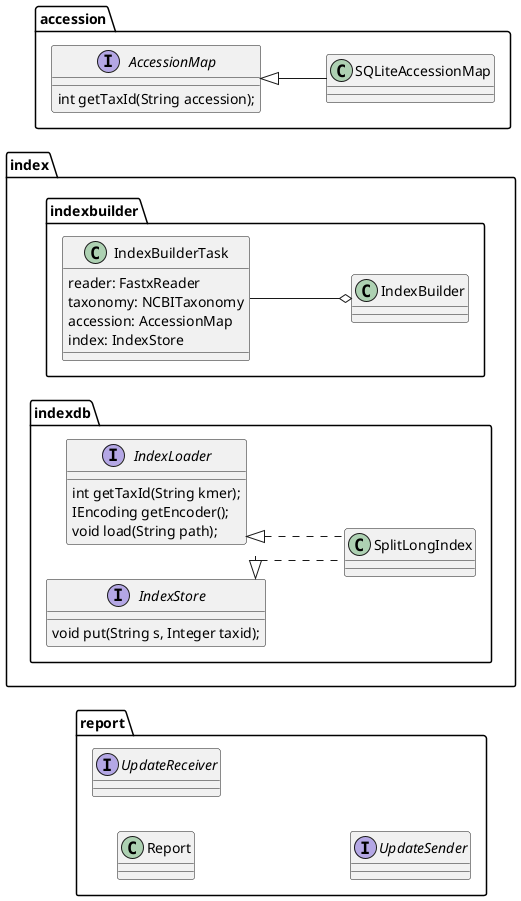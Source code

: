 @startuml
left to right direction
skinparam linetype ortho

package index {
    package indexbuilder {
        class IndexBuilder
        class IndexBuilderTask {
            reader: FastxReader
            taxonomy: NCBITaxonomy
            accession: AccessionMap
            index: IndexStore
        }
    }

    package indexdb {
        Interface IndexLoader {
            int getTaxId(String kmer);
            IEncoding getEncoder();
            void load(String path);
        }
        Interface IndexStore {
            void put(String s, Integer taxid);
        }
        class SplitLongIndex implements IndexLoader, IndexStore
    }
}

package accession {
    Interface AccessionMap {
        int getTaxId(String accession);
    }

    class SQLiteAccessionMap extends AccessionMap
}


package report {
    class Report
    interface UpdateReceiver
    interface UpdateSender
}

IndexBuilderTask --o IndexBuilder

@enduml